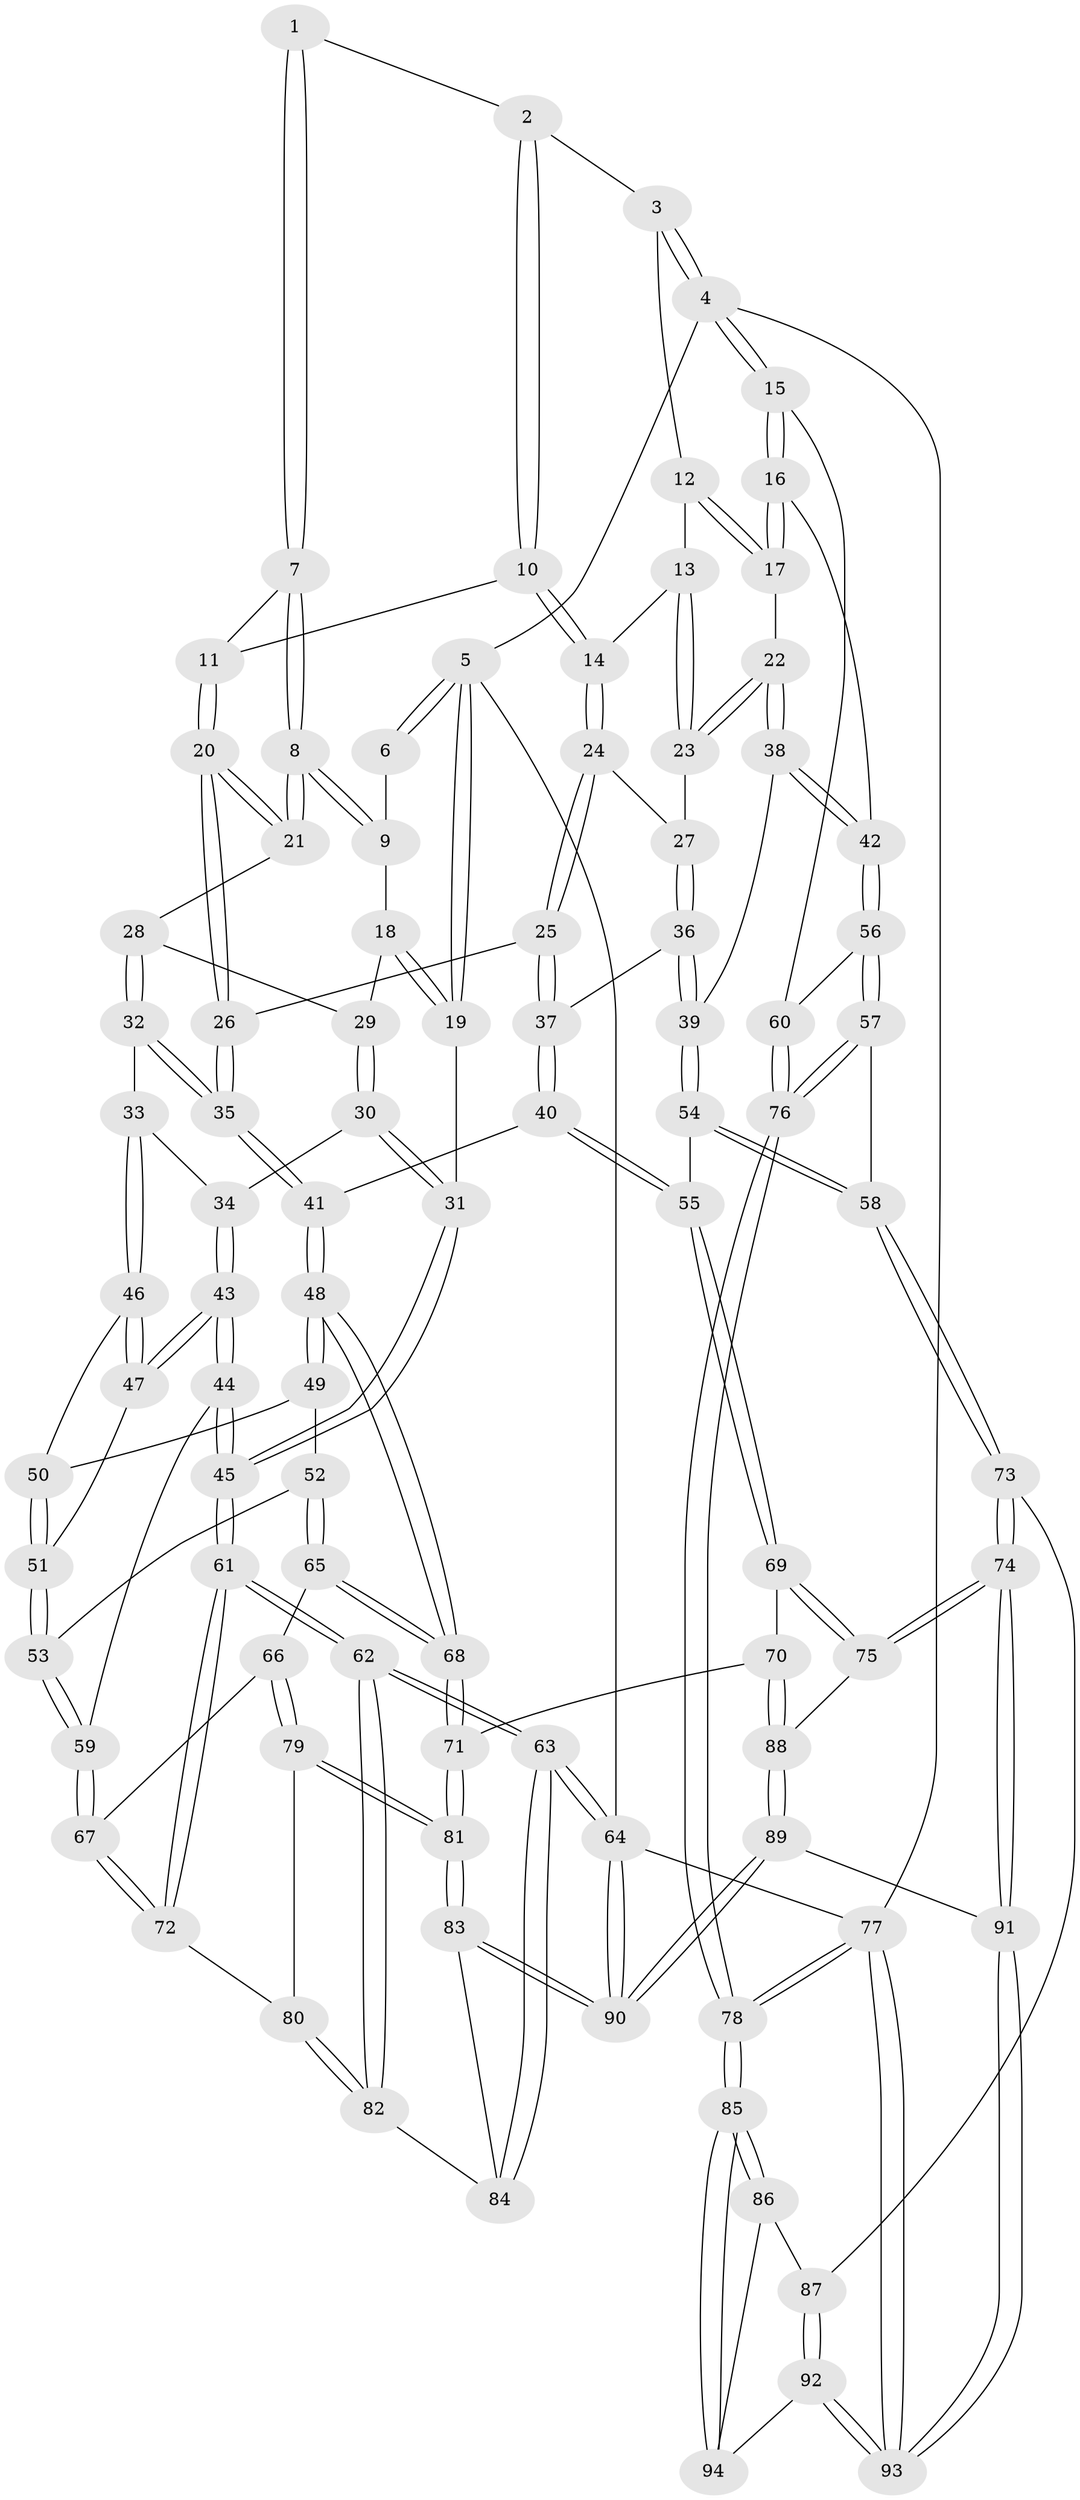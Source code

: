 // coarse degree distribution, {3: 0.09433962264150944, 4: 0.6037735849056604, 5: 0.24528301886792453, 6: 0.05660377358490566}
// Generated by graph-tools (version 1.1) at 2025/42/03/06/25 10:42:35]
// undirected, 94 vertices, 232 edges
graph export_dot {
graph [start="1"]
  node [color=gray90,style=filled];
  1 [pos="+0.4826344025810548+0"];
  2 [pos="+0.6337109575778389+0"];
  3 [pos="+0.9888560252958869+0"];
  4 [pos="+1+0"];
  5 [pos="+0+0"];
  6 [pos="+0.10864339760678049+0"];
  7 [pos="+0.47399385654782233+0.03764744517788049"];
  8 [pos="+0.41540025270377195+0.1433350379570936"];
  9 [pos="+0.22402901714804024+0.07915089035058663"];
  10 [pos="+0.7012421811069366+0.11811446416750121"];
  11 [pos="+0.6674327134383065+0.10973737118185613"];
  12 [pos="+0.849855974298437+0.05704345419972386"];
  13 [pos="+0.7571067163212833+0.10658997934830287"];
  14 [pos="+0.7019396716279401+0.11864194715467971"];
  15 [pos="+1+0.29988524955072526"];
  16 [pos="+1+0.29171157705124723"];
  17 [pos="+1+0.2734539580307155"];
  18 [pos="+0.16555089003950613+0.14665408481315811"];
  19 [pos="+0+0.11250633740257568"];
  20 [pos="+0.4759228008819532+0.24850074847184178"];
  21 [pos="+0.42083239235204123+0.19571539650088465"];
  22 [pos="+0.8940482000958498+0.2980478702284232"];
  23 [pos="+0.842693298955836+0.29629439933965435"];
  24 [pos="+0.6755109342858848+0.23626763363259412"];
  25 [pos="+0.5462266692331901+0.3192280684651753"];
  26 [pos="+0.5241830573339897+0.3024273074361673"];
  27 [pos="+0.7925110611223033+0.30876139420041154"];
  28 [pos="+0.34916921292937253+0.25315156871155275"];
  29 [pos="+0.17376004371489476+0.19369978932536114"];
  30 [pos="+0.14662109285681788+0.3368416332066835"];
  31 [pos="+0+0.23102002893431678"];
  32 [pos="+0.2655810823878676+0.36353904803191317"];
  33 [pos="+0.23009297411476354+0.37180602866620555"];
  34 [pos="+0.16436398794883023+0.3564161654014859"];
  35 [pos="+0.34315402397537076+0.42482932510619487"];
  36 [pos="+0.7745207307386776+0.340719038312782"];
  37 [pos="+0.5706260057224626+0.4127842450319766"];
  38 [pos="+0.8244518143308008+0.47339090208313783"];
  39 [pos="+0.7639649797515923+0.47360524690719824"];
  40 [pos="+0.5716557711409562+0.43711461601064705"];
  41 [pos="+0.3989842134441953+0.5173125166448027"];
  42 [pos="+0.8805281121735761+0.49976122408224255"];
  43 [pos="+0.07924464627532483+0.5113469762541705"];
  44 [pos="+0.06326094474383713+0.5286549129069072"];
  45 [pos="+0+0.5165161951826118"];
  46 [pos="+0.23255149146327522+0.43587655745128556"];
  47 [pos="+0.18608326216455093+0.5130541742307614"];
  48 [pos="+0.378708966132696+0.5644555121574888"];
  49 [pos="+0.27192882700853005+0.5154769655808027"];
  50 [pos="+0.24575688610751234+0.4784987181862966"];
  51 [pos="+0.2091741456669698+0.5409987475105688"];
  52 [pos="+0.2176417971009479+0.5645684210512621"];
  53 [pos="+0.21339651102348373+0.5585664553848878"];
  54 [pos="+0.6646722947855578+0.5391544447791874"];
  55 [pos="+0.6524317039898961+0.5376525668244609"];
  56 [pos="+0.9023977730569591+0.5599058292336261"];
  57 [pos="+0.8745905114886502+0.669768502347924"];
  58 [pos="+0.8290821924278384+0.6906392378732666"];
  59 [pos="+0.0690581321950876+0.536695895583532"];
  60 [pos="+1+0.4767986495104911"];
  61 [pos="+0+0.7122991975443279"];
  62 [pos="+0+0.7522667531034354"];
  63 [pos="+0+1"];
  64 [pos="+0+1"];
  65 [pos="+0.2254358642411933+0.6033861947714201"];
  66 [pos="+0.151845728817532+0.6419377826138082"];
  67 [pos="+0.10241247735916513+0.6007811824048338"];
  68 [pos="+0.3707041342357836+0.6487984849022015"];
  69 [pos="+0.6003109288878183+0.617928786628455"];
  70 [pos="+0.4225418390894826+0.696958449569274"];
  71 [pos="+0.3833007097461072+0.6853147893685482"];
  72 [pos="+0.04274475515810668+0.6791568973774901"];
  73 [pos="+0.8016121782209614+0.7604165939004853"];
  74 [pos="+0.6607725831481367+0.8065385555719476"];
  75 [pos="+0.6460026845803353+0.7934022984847925"];
  76 [pos="+1+0.75678895940566"];
  77 [pos="+1+1"];
  78 [pos="+1+1"];
  79 [pos="+0.15622437214464452+0.7143108702102068"];
  80 [pos="+0.11765346849620459+0.7450945386800292"];
  81 [pos="+0.307215176917844+0.769463869292476"];
  82 [pos="+0.09165189724249101+0.7915011748067811"];
  83 [pos="+0.2713574573293099+0.9507627588004005"];
  84 [pos="+0.11556882892451677+0.8528538697766473"];
  85 [pos="+1+1"];
  86 [pos="+0.8816847581142867+0.8451945803235941"];
  87 [pos="+0.8116189944131137+0.7808650714601558"];
  88 [pos="+0.48466152933952267+0.7750909608786746"];
  89 [pos="+0.48336431993173185+1"];
  90 [pos="+0.3293120836547008+1"];
  91 [pos="+0.5861188406358516+1"];
  92 [pos="+0.7818412121764897+0.9316858479719501"];
  93 [pos="+0.617230206523179+1"];
  94 [pos="+0.8325847604744427+0.9256574168278496"];
  1 -- 2;
  1 -- 7;
  1 -- 7;
  2 -- 3;
  2 -- 10;
  2 -- 10;
  3 -- 4;
  3 -- 4;
  3 -- 12;
  4 -- 5;
  4 -- 15;
  4 -- 15;
  4 -- 77;
  5 -- 6;
  5 -- 6;
  5 -- 19;
  5 -- 19;
  5 -- 64;
  6 -- 9;
  7 -- 8;
  7 -- 8;
  7 -- 11;
  8 -- 9;
  8 -- 9;
  8 -- 21;
  8 -- 21;
  9 -- 18;
  10 -- 11;
  10 -- 14;
  10 -- 14;
  11 -- 20;
  11 -- 20;
  12 -- 13;
  12 -- 17;
  12 -- 17;
  13 -- 14;
  13 -- 23;
  13 -- 23;
  14 -- 24;
  14 -- 24;
  15 -- 16;
  15 -- 16;
  15 -- 60;
  16 -- 17;
  16 -- 17;
  16 -- 42;
  17 -- 22;
  18 -- 19;
  18 -- 19;
  18 -- 29;
  19 -- 31;
  20 -- 21;
  20 -- 21;
  20 -- 26;
  20 -- 26;
  21 -- 28;
  22 -- 23;
  22 -- 23;
  22 -- 38;
  22 -- 38;
  23 -- 27;
  24 -- 25;
  24 -- 25;
  24 -- 27;
  25 -- 26;
  25 -- 37;
  25 -- 37;
  26 -- 35;
  26 -- 35;
  27 -- 36;
  27 -- 36;
  28 -- 29;
  28 -- 32;
  28 -- 32;
  29 -- 30;
  29 -- 30;
  30 -- 31;
  30 -- 31;
  30 -- 34;
  31 -- 45;
  31 -- 45;
  32 -- 33;
  32 -- 35;
  32 -- 35;
  33 -- 34;
  33 -- 46;
  33 -- 46;
  34 -- 43;
  34 -- 43;
  35 -- 41;
  35 -- 41;
  36 -- 37;
  36 -- 39;
  36 -- 39;
  37 -- 40;
  37 -- 40;
  38 -- 39;
  38 -- 42;
  38 -- 42;
  39 -- 54;
  39 -- 54;
  40 -- 41;
  40 -- 55;
  40 -- 55;
  41 -- 48;
  41 -- 48;
  42 -- 56;
  42 -- 56;
  43 -- 44;
  43 -- 44;
  43 -- 47;
  43 -- 47;
  44 -- 45;
  44 -- 45;
  44 -- 59;
  45 -- 61;
  45 -- 61;
  46 -- 47;
  46 -- 47;
  46 -- 50;
  47 -- 51;
  48 -- 49;
  48 -- 49;
  48 -- 68;
  48 -- 68;
  49 -- 50;
  49 -- 52;
  50 -- 51;
  50 -- 51;
  51 -- 53;
  51 -- 53;
  52 -- 53;
  52 -- 65;
  52 -- 65;
  53 -- 59;
  53 -- 59;
  54 -- 55;
  54 -- 58;
  54 -- 58;
  55 -- 69;
  55 -- 69;
  56 -- 57;
  56 -- 57;
  56 -- 60;
  57 -- 58;
  57 -- 76;
  57 -- 76;
  58 -- 73;
  58 -- 73;
  59 -- 67;
  59 -- 67;
  60 -- 76;
  60 -- 76;
  61 -- 62;
  61 -- 62;
  61 -- 72;
  61 -- 72;
  62 -- 63;
  62 -- 63;
  62 -- 82;
  62 -- 82;
  63 -- 64;
  63 -- 64;
  63 -- 84;
  63 -- 84;
  64 -- 90;
  64 -- 90;
  64 -- 77;
  65 -- 66;
  65 -- 68;
  65 -- 68;
  66 -- 67;
  66 -- 79;
  66 -- 79;
  67 -- 72;
  67 -- 72;
  68 -- 71;
  68 -- 71;
  69 -- 70;
  69 -- 75;
  69 -- 75;
  70 -- 71;
  70 -- 88;
  70 -- 88;
  71 -- 81;
  71 -- 81;
  72 -- 80;
  73 -- 74;
  73 -- 74;
  73 -- 87;
  74 -- 75;
  74 -- 75;
  74 -- 91;
  74 -- 91;
  75 -- 88;
  76 -- 78;
  76 -- 78;
  77 -- 78;
  77 -- 78;
  77 -- 93;
  77 -- 93;
  78 -- 85;
  78 -- 85;
  79 -- 80;
  79 -- 81;
  79 -- 81;
  80 -- 82;
  80 -- 82;
  81 -- 83;
  81 -- 83;
  82 -- 84;
  83 -- 84;
  83 -- 90;
  83 -- 90;
  85 -- 86;
  85 -- 86;
  85 -- 94;
  85 -- 94;
  86 -- 87;
  86 -- 94;
  87 -- 92;
  87 -- 92;
  88 -- 89;
  88 -- 89;
  89 -- 90;
  89 -- 90;
  89 -- 91;
  91 -- 93;
  91 -- 93;
  92 -- 93;
  92 -- 93;
  92 -- 94;
}
